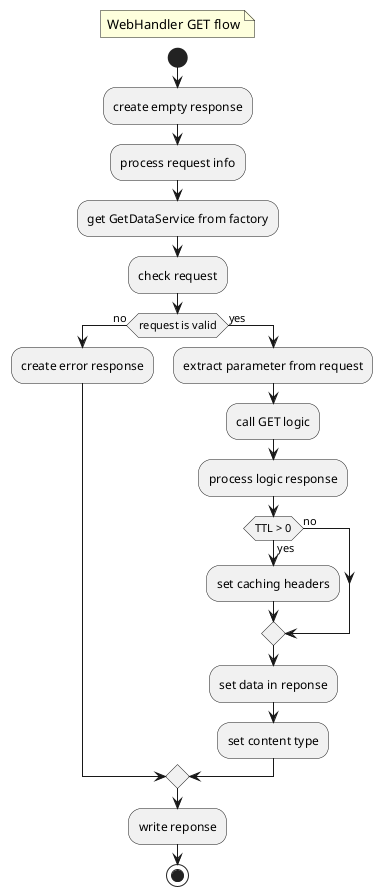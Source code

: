 @startuml

floating note: WebHandler GET flow

start

:create empty response;
:process request info; 
:get GetDataService from factory;

:check request;
if (request is valid) then (no)
    :create error response;
else (yes)
:extract parameter from request;
    
    :call GET logic;
    :process logic response;
    if (TTL > 0) then (yes)
        :set caching headers;
    else (no)
    endif
    :set data in reponse;
    :set content type;
endif
:write reponse;

stop

@enduml
